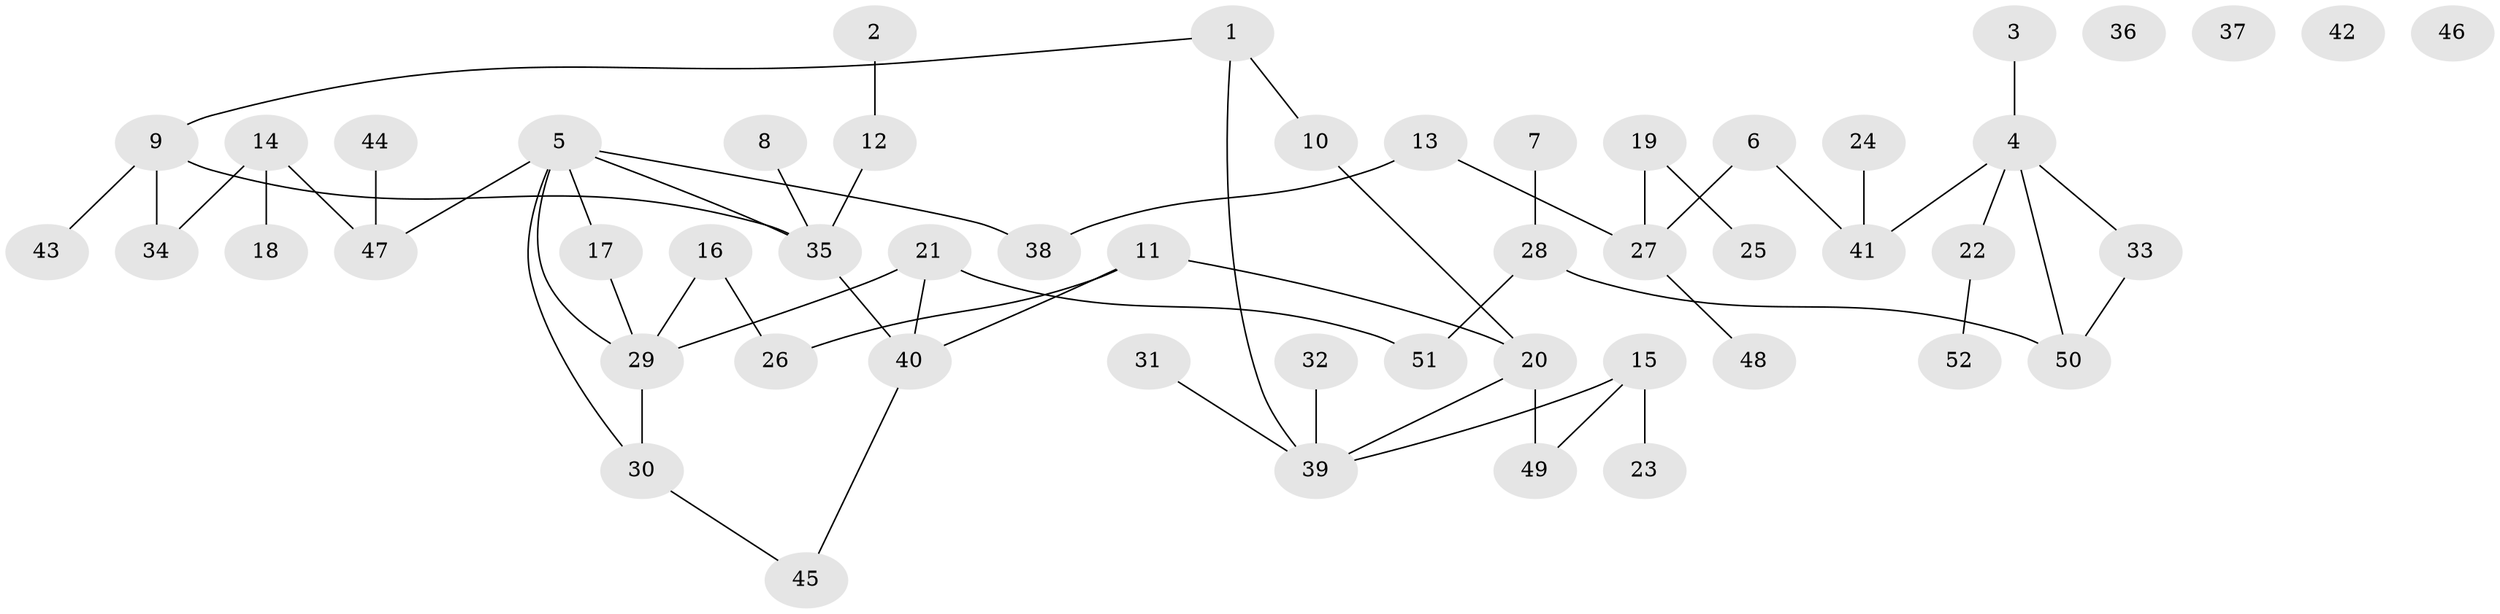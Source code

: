 // coarse degree distribution, {1: 0.3611111111111111, 4: 0.08333333333333333, 2: 0.25, 7: 0.027777777777777776, 5: 0.1111111111111111, 0: 0.1111111111111111, 3: 0.05555555555555555}
// Generated by graph-tools (version 1.1) at 2025/42/03/04/25 21:42:54]
// undirected, 52 vertices, 58 edges
graph export_dot {
graph [start="1"]
  node [color=gray90,style=filled];
  1;
  2;
  3;
  4;
  5;
  6;
  7;
  8;
  9;
  10;
  11;
  12;
  13;
  14;
  15;
  16;
  17;
  18;
  19;
  20;
  21;
  22;
  23;
  24;
  25;
  26;
  27;
  28;
  29;
  30;
  31;
  32;
  33;
  34;
  35;
  36;
  37;
  38;
  39;
  40;
  41;
  42;
  43;
  44;
  45;
  46;
  47;
  48;
  49;
  50;
  51;
  52;
  1 -- 9;
  1 -- 10;
  1 -- 39;
  2 -- 12;
  3 -- 4;
  4 -- 22;
  4 -- 33;
  4 -- 41;
  4 -- 50;
  5 -- 17;
  5 -- 29;
  5 -- 30;
  5 -- 35;
  5 -- 38;
  5 -- 47;
  6 -- 27;
  6 -- 41;
  7 -- 28;
  8 -- 35;
  9 -- 34;
  9 -- 35;
  9 -- 43;
  10 -- 20;
  11 -- 20;
  11 -- 26;
  11 -- 40;
  12 -- 35;
  13 -- 27;
  13 -- 38;
  14 -- 18;
  14 -- 34;
  14 -- 47;
  15 -- 23;
  15 -- 39;
  15 -- 49;
  16 -- 26;
  16 -- 29;
  17 -- 29;
  19 -- 25;
  19 -- 27;
  20 -- 39;
  20 -- 49;
  21 -- 29;
  21 -- 40;
  21 -- 51;
  22 -- 52;
  24 -- 41;
  27 -- 48;
  28 -- 50;
  28 -- 51;
  29 -- 30;
  30 -- 45;
  31 -- 39;
  32 -- 39;
  33 -- 50;
  35 -- 40;
  40 -- 45;
  44 -- 47;
}
